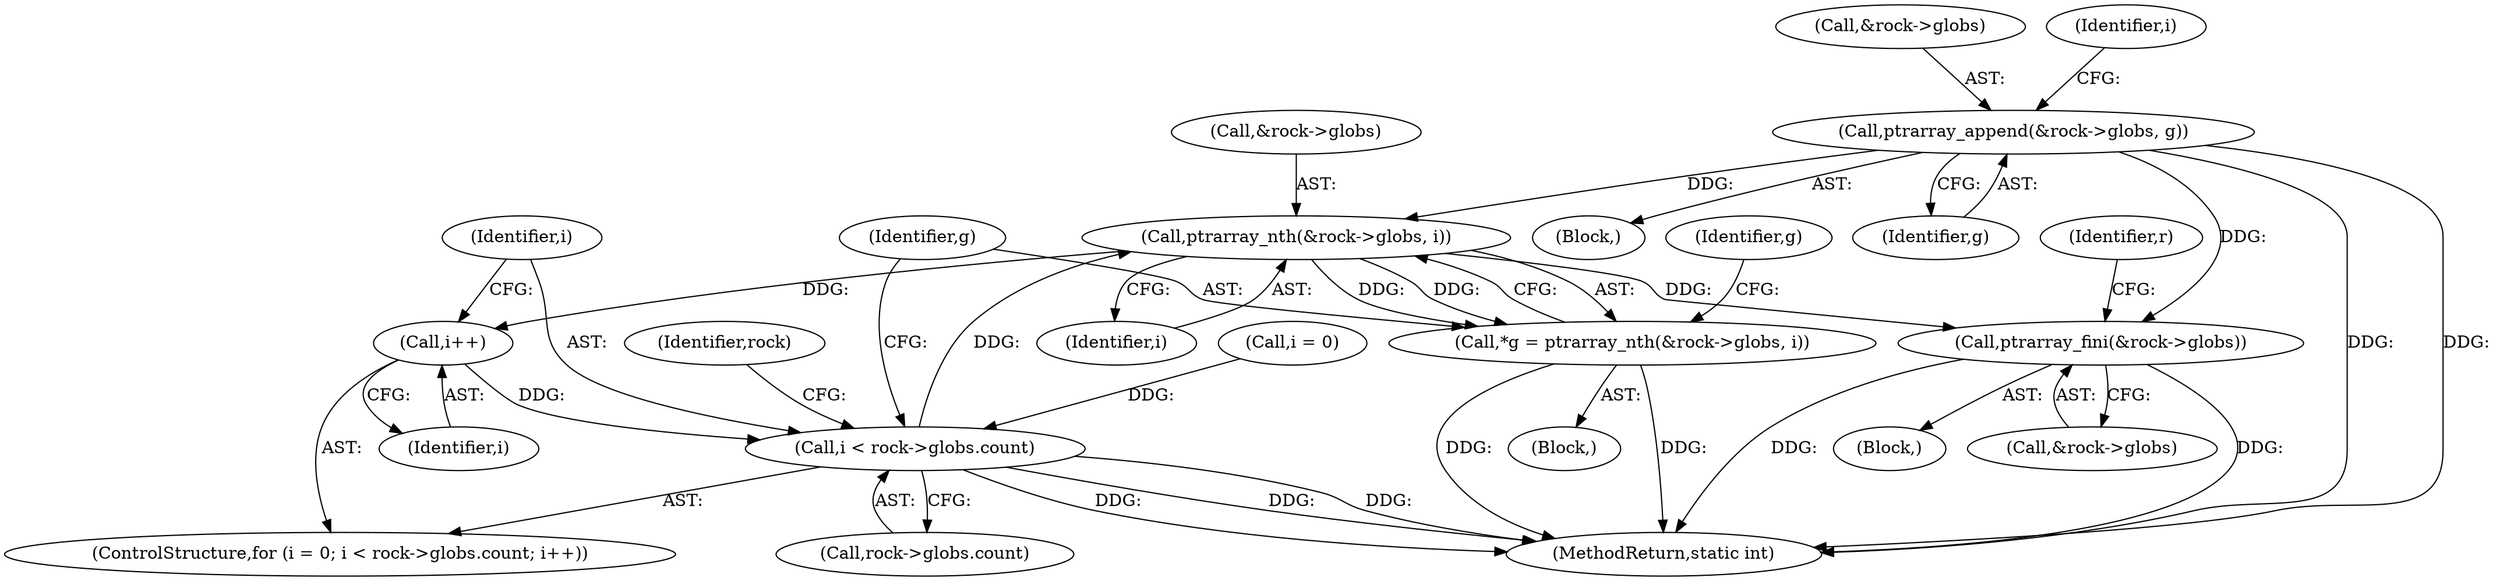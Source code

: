 digraph "0_cyrus-imapd_6bd33275368edfa71ae117de895488584678ac79@pointer" {
"1000201" [label="(Call,ptrarray_append(&rock->globs, g))"];
"1000756" [label="(Call,ptrarray_nth(&rock->globs, i))"];
"1000750" [label="(Call,i++)"];
"1000743" [label="(Call,i < rock->globs.count)"];
"1000754" [label="(Call,*g = ptrarray_nth(&rock->globs, i))"];
"1000765" [label="(Call,ptrarray_fini(&rock->globs))"];
"1000755" [label="(Identifier,g)"];
"1000744" [label="(Identifier,i)"];
"1000201" [label="(Call,ptrarray_append(&rock->globs, g))"];
"1000202" [label="(Call,&rock->globs)"];
"1000752" [label="(Block,)"];
"1000764" [label="(Identifier,g)"];
"1000750" [label="(Call,i++)"];
"1000751" [label="(Identifier,i)"];
"1000766" [label="(Call,&rock->globs)"];
"1000765" [label="(Call,ptrarray_fini(&rock->globs))"];
"1000745" [label="(Call,rock->globs.count)"];
"1000754" [label="(Call,*g = ptrarray_nth(&rock->globs, i))"];
"1000761" [label="(Identifier,i)"];
"1000131" [label="(Block,)"];
"1000771" [label="(Identifier,r)"];
"1000756" [label="(Call,ptrarray_nth(&rock->globs, i))"];
"1000200" [label="(Block,)"];
"1000757" [label="(Call,&rock->globs)"];
"1000199" [label="(Identifier,i)"];
"1000772" [label="(MethodReturn,static int)"];
"1000206" [label="(Identifier,g)"];
"1000768" [label="(Identifier,rock)"];
"1000743" [label="(Call,i < rock->globs.count)"];
"1000739" [label="(ControlStructure,for (i = 0; i < rock->globs.count; i++))"];
"1000740" [label="(Call,i = 0)"];
"1000201" -> "1000200"  [label="AST: "];
"1000201" -> "1000206"  [label="CFG: "];
"1000202" -> "1000201"  [label="AST: "];
"1000206" -> "1000201"  [label="AST: "];
"1000199" -> "1000201"  [label="CFG: "];
"1000201" -> "1000772"  [label="DDG: "];
"1000201" -> "1000772"  [label="DDG: "];
"1000201" -> "1000756"  [label="DDG: "];
"1000201" -> "1000765"  [label="DDG: "];
"1000756" -> "1000754"  [label="AST: "];
"1000756" -> "1000761"  [label="CFG: "];
"1000757" -> "1000756"  [label="AST: "];
"1000761" -> "1000756"  [label="AST: "];
"1000754" -> "1000756"  [label="CFG: "];
"1000756" -> "1000750"  [label="DDG: "];
"1000756" -> "1000754"  [label="DDG: "];
"1000756" -> "1000754"  [label="DDG: "];
"1000743" -> "1000756"  [label="DDG: "];
"1000756" -> "1000765"  [label="DDG: "];
"1000750" -> "1000739"  [label="AST: "];
"1000750" -> "1000751"  [label="CFG: "];
"1000751" -> "1000750"  [label="AST: "];
"1000744" -> "1000750"  [label="CFG: "];
"1000750" -> "1000743"  [label="DDG: "];
"1000743" -> "1000739"  [label="AST: "];
"1000743" -> "1000745"  [label="CFG: "];
"1000744" -> "1000743"  [label="AST: "];
"1000745" -> "1000743"  [label="AST: "];
"1000755" -> "1000743"  [label="CFG: "];
"1000768" -> "1000743"  [label="CFG: "];
"1000743" -> "1000772"  [label="DDG: "];
"1000743" -> "1000772"  [label="DDG: "];
"1000743" -> "1000772"  [label="DDG: "];
"1000740" -> "1000743"  [label="DDG: "];
"1000754" -> "1000752"  [label="AST: "];
"1000755" -> "1000754"  [label="AST: "];
"1000764" -> "1000754"  [label="CFG: "];
"1000754" -> "1000772"  [label="DDG: "];
"1000754" -> "1000772"  [label="DDG: "];
"1000765" -> "1000131"  [label="AST: "];
"1000765" -> "1000766"  [label="CFG: "];
"1000766" -> "1000765"  [label="AST: "];
"1000771" -> "1000765"  [label="CFG: "];
"1000765" -> "1000772"  [label="DDG: "];
"1000765" -> "1000772"  [label="DDG: "];
}
